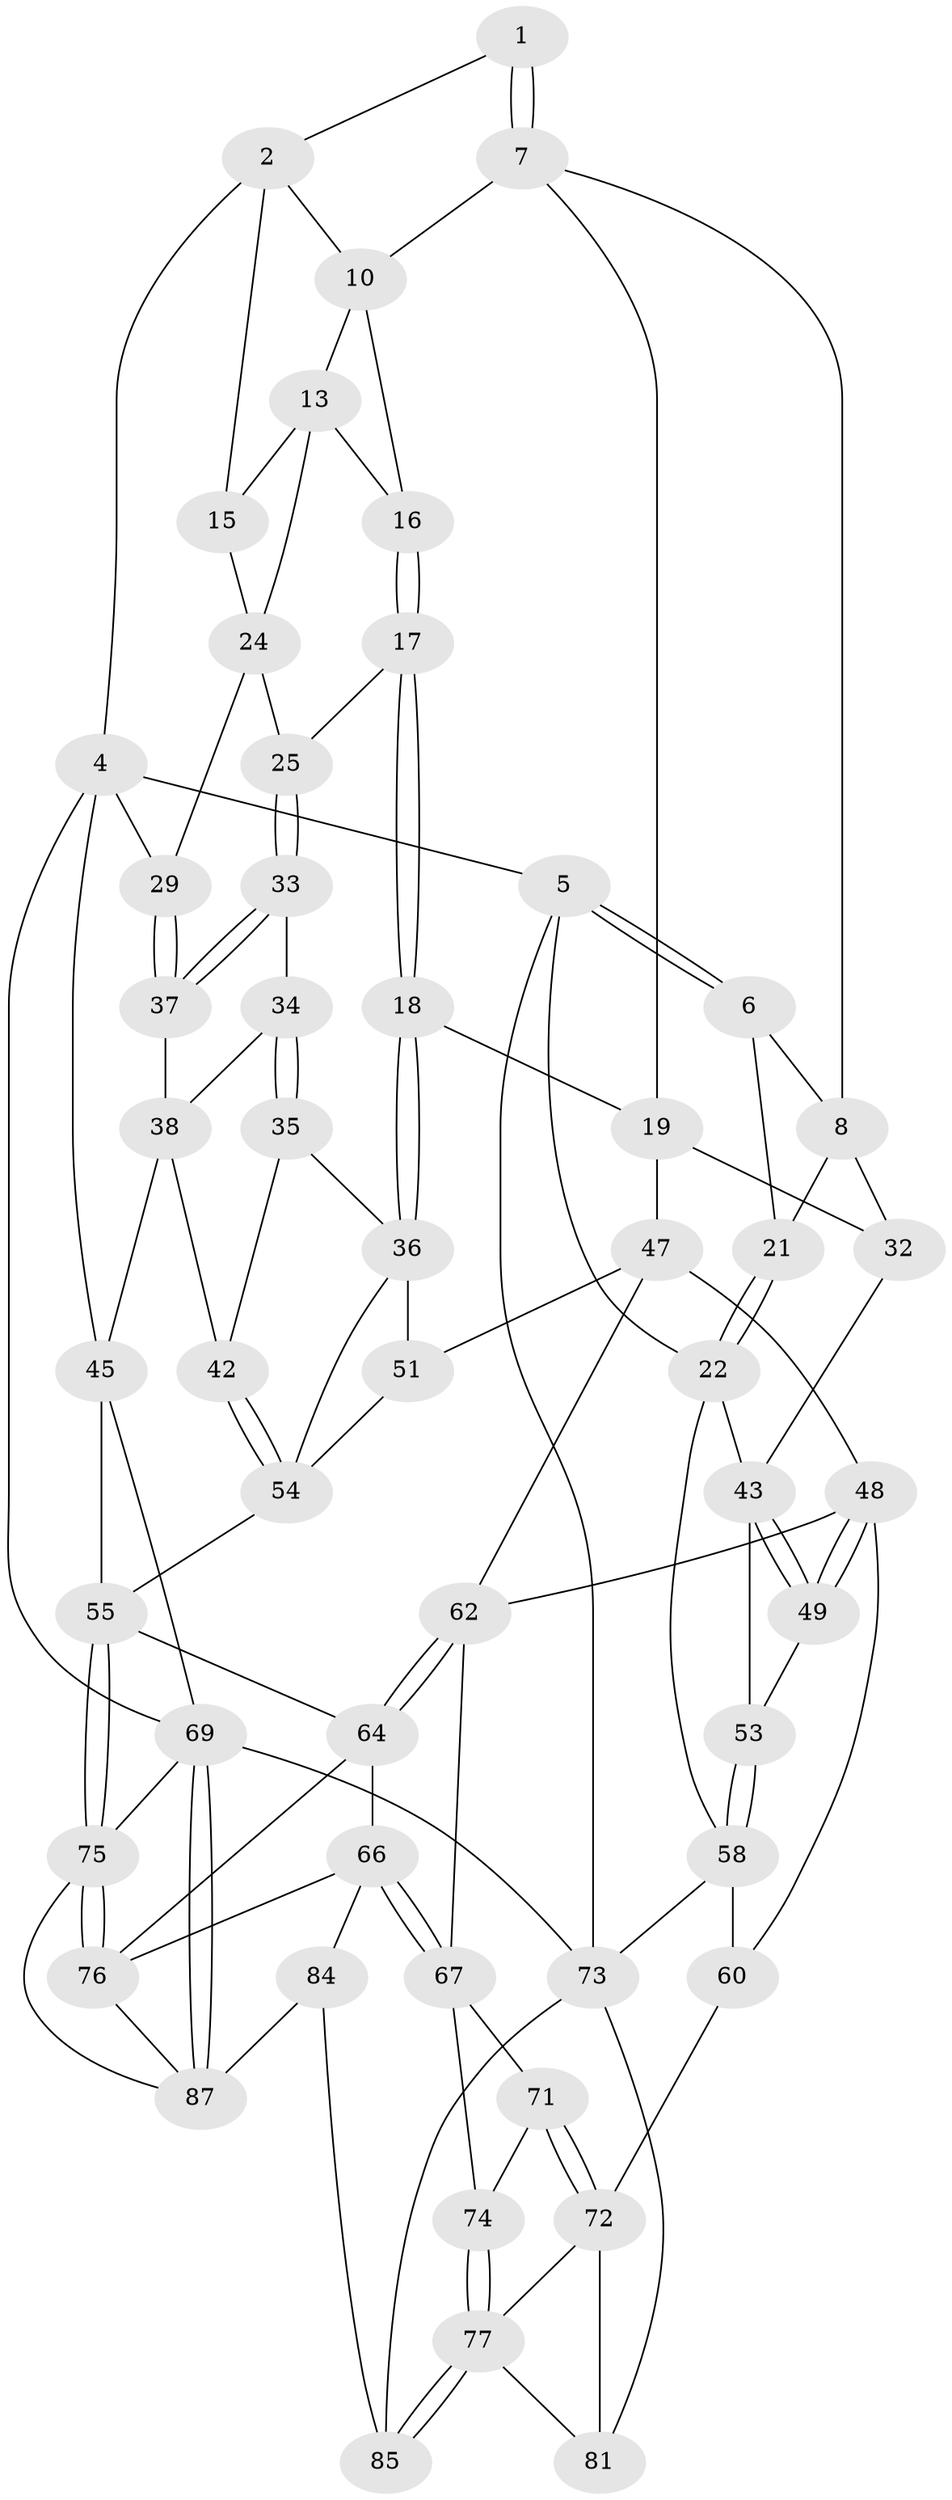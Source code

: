 // original degree distribution, {3: 0.022222222222222223, 4: 0.24444444444444444, 5: 0.5111111111111111, 6: 0.2222222222222222}
// Generated by graph-tools (version 1.1) at 2025/42/03/06/25 10:42:31]
// undirected, 54 vertices, 119 edges
graph export_dot {
graph [start="1"]
  node [color=gray90,style=filled];
  1 [pos="+0.3654676434378654+0"];
  2 [pos="+0.5121200233279233+0",super="+3"];
  4 [pos="+1+0",super="+28"];
  5 [pos="+0+0"];
  6 [pos="+0.1149489821069239+0",super="+9"];
  7 [pos="+0.2954842941217619+0.08293859704962192",super="+11"];
  8 [pos="+0.29462045863167713+0.08318340286341554",super="+30"];
  10 [pos="+0.515069909080122+0",super="+12"];
  13 [pos="+0.7179081770467249+0.06906972204602803",super="+14"];
  15 [pos="+0.9959874144726899+0"];
  16 [pos="+0.5410329576814058+0.07514485161334163",super="+20"];
  17 [pos="+0.5275891588666146+0.17184649543866307",super="+26"];
  18 [pos="+0.49030022046244004+0.23210895734545425"];
  19 [pos="+0.45993421514407795+0.23324135020129771",super="+31"];
  21 [pos="+0.09871357437021608+0.12784574721454797"];
  22 [pos="+0+0.20375290650080105",super="+23"];
  24 [pos="+0.8069107792232069+0.13045008156138238",super="+27"];
  25 [pos="+0.7327233615252426+0.20063800756437777"];
  29 [pos="+0.9207158623974775+0.29514990816845793"];
  32 [pos="+0.2184425849593702+0.25745500695535556"];
  33 [pos="+0.7329715693225897+0.2023762139987023"];
  34 [pos="+0.6975110825748552+0.2413555641103569",super="+39"];
  35 [pos="+0.5809609479788976+0.2968633378939213",super="+40"];
  36 [pos="+0.5258681012977057+0.2745481623421403",super="+50"];
  37 [pos="+0.8131036850466232+0.27799047623253925"];
  38 [pos="+0.788309733516003+0.29312239203379875",super="+41"];
  42 [pos="+0.6641783912647252+0.37934458798594395"];
  43 [pos="+0.18037809694856674+0.2923336863347207",super="+44"];
  45 [pos="+1+0.4923338946959003",super="+46"];
  47 [pos="+0.32762151187916977+0.43255325664347827",super="+52"];
  48 [pos="+0.15807573287983434+0.49745699991083026",super="+59"];
  49 [pos="+0.15456362987243533+0.4905042079300706"];
  51 [pos="+0.47287761902635006+0.4861660314507507"];
  53 [pos="+0.0827630845036231+0.43079662676518177"];
  54 [pos="+0.6382230059944548+0.4972801864706237",super="+57"];
  55 [pos="+0.69910545145173+0.6543834437810896",super="+56"];
  58 [pos="+0+0.5128529910655854",super="+61"];
  60 [pos="+0.09695494915427429+0.6484530976381926"];
  62 [pos="+0.3780719197114175+0.6035176593733554",super="+63"];
  64 [pos="+0.38102819713340347+0.606079628594012",super="+65"];
  66 [pos="+0.3756411176464648+0.8209045443877084",super="+83"];
  67 [pos="+0.34235760918955344+0.7857456575342672",super="+68"];
  69 [pos="+1+1",super="+70"];
  71 [pos="+0.239665200759183+0.7320762974967833"];
  72 [pos="+0.1334443770284945+0.7064833428610252",super="+79"];
  73 [pos="+0+1",super="+82"];
  74 [pos="+0.2624413541180916+0.8003717424002319"];
  75 [pos="+0.6835444094220955+0.7073218810848305",super="+80"];
  76 [pos="+0.6276779102494563+0.7819710269846063",super="+86"];
  77 [pos="+0.23059268403887784+0.8704158655291394",super="+78"];
  81 [pos="+0+1"];
  84 [pos="+0.3462839150819379+0.873760415320629",super="+90"];
  85 [pos="+0.2752190380178849+0.9105346373248954",super="+89"];
  87 [pos="+1+1",super="+88"];
  1 -- 2;
  1 -- 7;
  1 -- 7;
  2 -- 10;
  2 -- 4;
  2 -- 15;
  4 -- 5;
  4 -- 69;
  4 -- 29;
  4 -- 45;
  5 -- 6;
  5 -- 6;
  5 -- 73;
  5 -- 22;
  6 -- 8;
  6 -- 21;
  7 -- 8;
  7 -- 10;
  7 -- 19;
  8 -- 32;
  8 -- 21;
  10 -- 16;
  10 -- 13;
  13 -- 24;
  13 -- 15;
  13 -- 16;
  15 -- 24;
  16 -- 17 [weight=2];
  16 -- 17;
  17 -- 18;
  17 -- 18;
  17 -- 25;
  18 -- 19;
  18 -- 36;
  18 -- 36;
  19 -- 32;
  19 -- 47;
  21 -- 22;
  21 -- 22;
  22 -- 58;
  22 -- 43;
  24 -- 25;
  24 -- 29;
  25 -- 33;
  25 -- 33;
  29 -- 37;
  29 -- 37;
  32 -- 43;
  33 -- 34;
  33 -- 37;
  33 -- 37;
  34 -- 35 [weight=2];
  34 -- 35;
  34 -- 38;
  35 -- 36;
  35 -- 42;
  36 -- 51;
  36 -- 54;
  37 -- 38;
  38 -- 42;
  38 -- 45;
  42 -- 54;
  42 -- 54;
  43 -- 49;
  43 -- 49;
  43 -- 53;
  45 -- 69;
  45 -- 55;
  47 -- 48;
  47 -- 51;
  47 -- 62;
  48 -- 49;
  48 -- 49;
  48 -- 60;
  48 -- 62;
  49 -- 53;
  51 -- 54;
  53 -- 58;
  53 -- 58;
  54 -- 55;
  55 -- 75;
  55 -- 75;
  55 -- 64;
  58 -- 73;
  58 -- 60;
  60 -- 72;
  62 -- 64;
  62 -- 64;
  62 -- 67;
  64 -- 66;
  64 -- 76;
  66 -- 67;
  66 -- 67;
  66 -- 76;
  66 -- 84;
  67 -- 74;
  67 -- 71;
  69 -- 87;
  69 -- 87;
  69 -- 73;
  69 -- 75;
  71 -- 72;
  71 -- 72;
  71 -- 74;
  72 -- 81;
  72 -- 77;
  73 -- 81;
  73 -- 85;
  74 -- 77;
  74 -- 77;
  75 -- 76;
  75 -- 76;
  75 -- 87;
  76 -- 87;
  77 -- 85;
  77 -- 85;
  77 -- 81;
  84 -- 85 [weight=2];
  84 -- 87;
}

